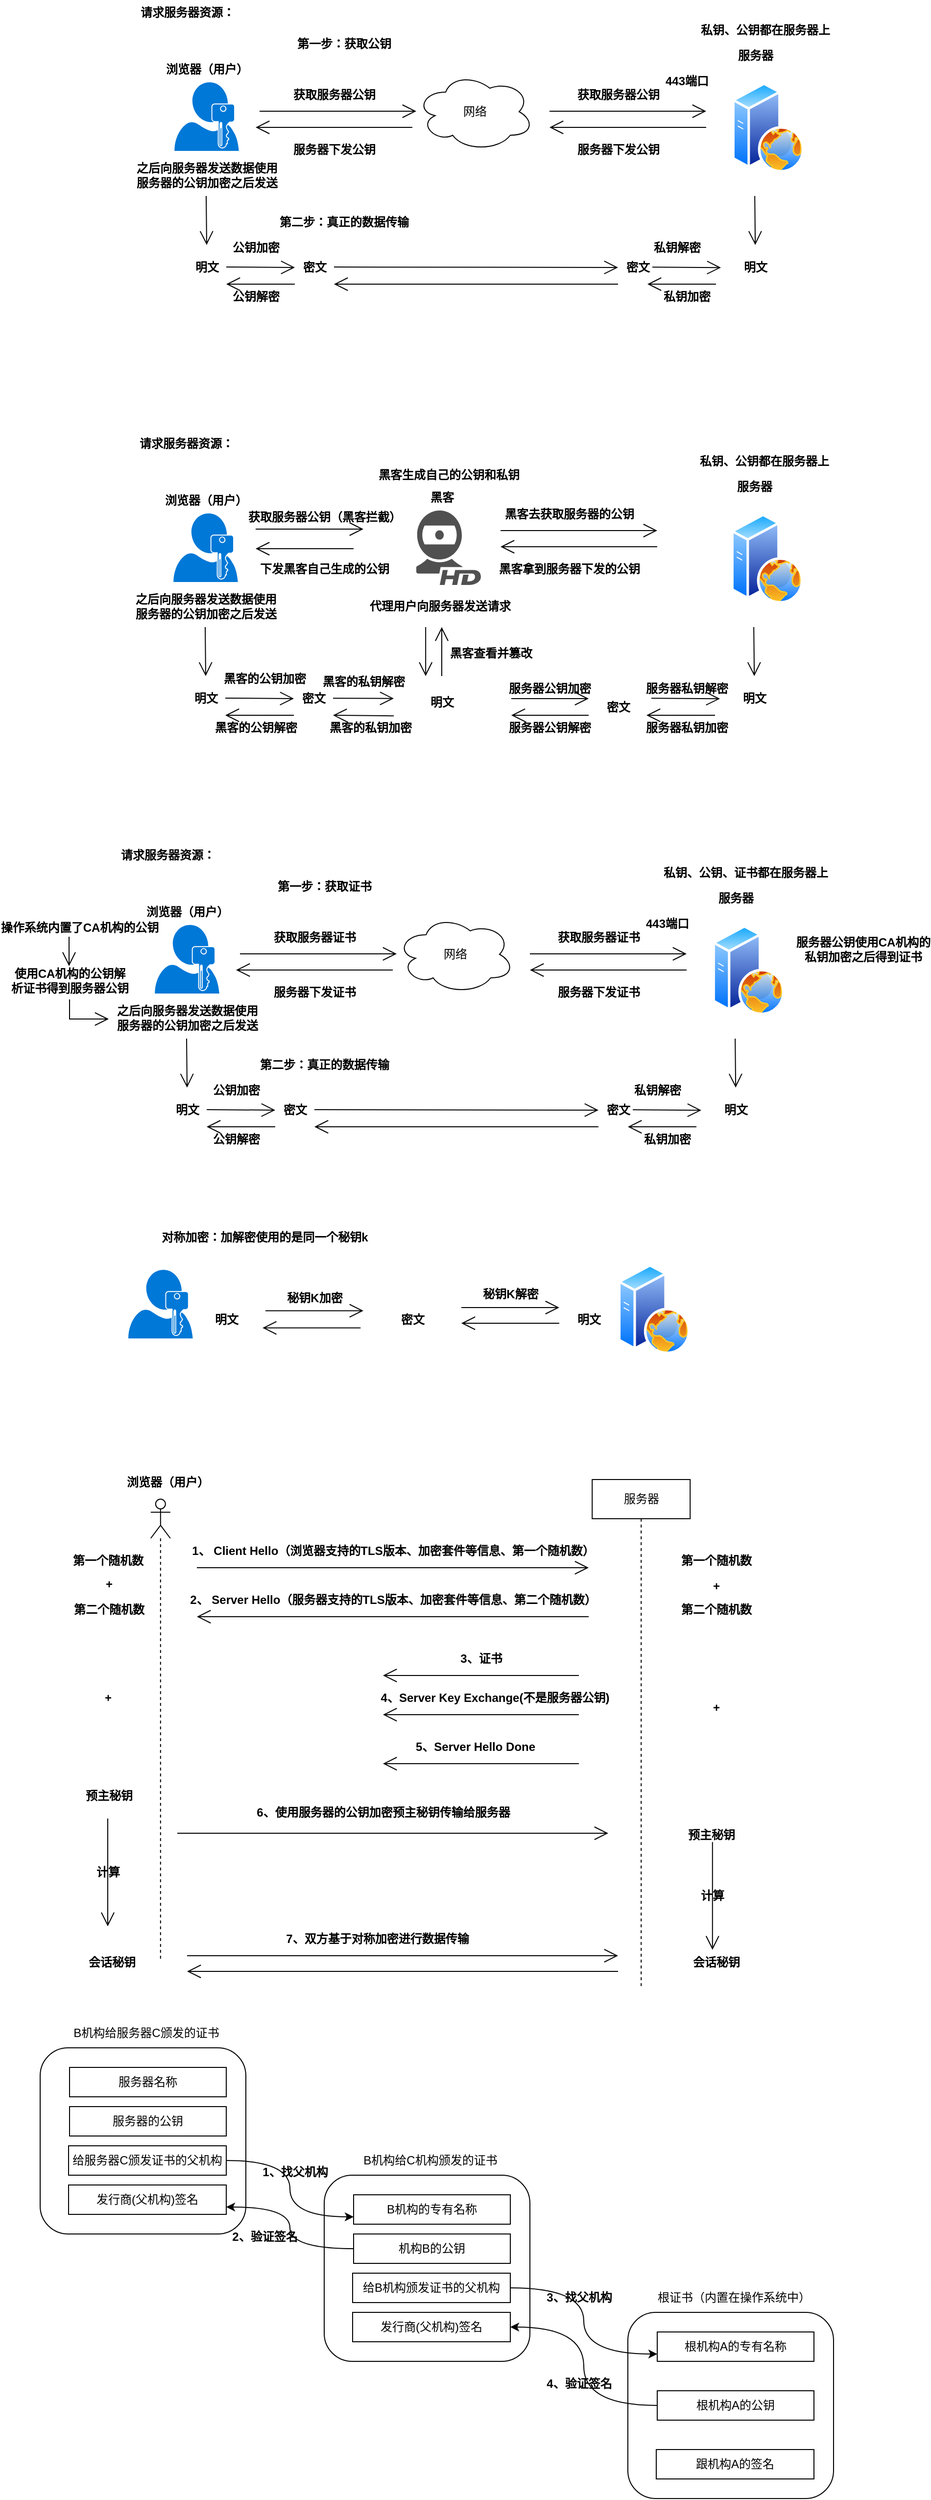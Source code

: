 <mxfile version="21.3.0" type="github">
  <diagram name="第 1 页" id="O23Y88hJr7wUiLWXJ_u-">
    <mxGraphModel dx="1953" dy="601" grid="1" gridSize="10" guides="1" tooltips="1" connect="1" arrows="1" fold="1" page="1" pageScale="1" pageWidth="827" pageHeight="1169" math="0" shadow="0">
      <root>
        <mxCell id="0" />
        <mxCell id="1" parent="0" />
        <mxCell id="Ln2cdZFhY50fQU2VHEEj-3" value="" style="sketch=0;aspect=fixed;pointerEvents=1;shadow=0;dashed=0;html=1;strokeColor=none;labelPosition=center;verticalLabelPosition=bottom;verticalAlign=top;align=center;shape=mxgraph.mscae.enterprise.user_permissions;fillColor=#0078D7;" vertex="1" parent="1">
          <mxGeometry x="167.1" y="154" width="65.8" height="70" as="geometry" />
        </mxCell>
        <mxCell id="Ln2cdZFhY50fQU2VHEEj-4" value="浏览器（用户）" style="text;align=center;fontStyle=1;verticalAlign=middle;spacingLeft=3;spacingRight=3;strokeColor=none;rotatable=0;points=[[0,0.5],[1,0.5]];portConstraint=eastwest;html=1;" vertex="1" parent="1">
          <mxGeometry x="160" y="128" width="80" height="26" as="geometry" />
        </mxCell>
        <mxCell id="Ln2cdZFhY50fQU2VHEEj-5" value="网络" style="ellipse;shape=cloud;whiteSpace=wrap;html=1;" vertex="1" parent="1">
          <mxGeometry x="414" y="144" width="120" height="80" as="geometry" />
        </mxCell>
        <mxCell id="Ln2cdZFhY50fQU2VHEEj-8" value="" style="image;aspect=fixed;perimeter=ellipsePerimeter;html=1;align=center;shadow=0;dashed=0;spacingTop=3;image=img/lib/active_directory/web_server.svg;" vertex="1" parent="1">
          <mxGeometry x="736.4" y="154" width="73.6" height="92" as="geometry" />
        </mxCell>
        <mxCell id="Ln2cdZFhY50fQU2VHEEj-9" value="服务器" style="text;align=center;fontStyle=1;verticalAlign=middle;spacingLeft=3;spacingRight=3;strokeColor=none;rotatable=0;points=[[0,0.5],[1,0.5]];portConstraint=eastwest;html=1;" vertex="1" parent="1">
          <mxGeometry x="720" y="114" width="80" height="26" as="geometry" />
        </mxCell>
        <mxCell id="Ln2cdZFhY50fQU2VHEEj-15" value="私钥、公钥都在服务器上" style="text;align=center;fontStyle=1;verticalAlign=middle;spacingLeft=3;spacingRight=3;strokeColor=none;rotatable=0;points=[[0,0.5],[1,0.5]];portConstraint=eastwest;html=1;" vertex="1" parent="1">
          <mxGeometry x="730" y="88" width="80" height="26" as="geometry" />
        </mxCell>
        <mxCell id="Ln2cdZFhY50fQU2VHEEj-17" value="" style="endArrow=open;endFill=1;endSize=12;html=1;rounded=0;curved=1;" edge="1" parent="1">
          <mxGeometry width="160" relative="1" as="geometry">
            <mxPoint x="254" y="183.5" as="sourcePoint" />
            <mxPoint x="414" y="183.5" as="targetPoint" />
          </mxGeometry>
        </mxCell>
        <mxCell id="Ln2cdZFhY50fQU2VHEEj-18" value="" style="endArrow=open;endFill=1;endSize=12;html=1;rounded=0;curved=1;" edge="1" parent="1">
          <mxGeometry width="160" relative="1" as="geometry">
            <mxPoint x="550" y="183.5" as="sourcePoint" />
            <mxPoint x="710" y="183.5" as="targetPoint" />
          </mxGeometry>
        </mxCell>
        <mxCell id="Ln2cdZFhY50fQU2VHEEj-19" value="" style="endArrow=open;endFill=1;endSize=12;html=1;rounded=0;curved=1;" edge="1" parent="1">
          <mxGeometry width="160" relative="1" as="geometry">
            <mxPoint x="410" y="200" as="sourcePoint" />
            <mxPoint x="250" y="200" as="targetPoint" />
          </mxGeometry>
        </mxCell>
        <mxCell id="Ln2cdZFhY50fQU2VHEEj-20" value="" style="endArrow=open;endFill=1;endSize=12;html=1;rounded=0;curved=1;" edge="1" parent="1">
          <mxGeometry width="160" relative="1" as="geometry">
            <mxPoint x="710" y="200" as="sourcePoint" />
            <mxPoint x="550" y="200" as="targetPoint" />
          </mxGeometry>
        </mxCell>
        <mxCell id="Ln2cdZFhY50fQU2VHEEj-22" value="服务器下发公钥" style="text;align=center;fontStyle=1;verticalAlign=middle;spacingLeft=3;spacingRight=3;strokeColor=none;rotatable=0;points=[[0,0.5],[1,0.5]];portConstraint=eastwest;html=1;" vertex="1" parent="1">
          <mxGeometry x="580" y="210" width="80" height="26" as="geometry" />
        </mxCell>
        <mxCell id="Ln2cdZFhY50fQU2VHEEj-23" value="服务器下发公钥" style="text;align=center;fontStyle=1;verticalAlign=middle;spacingLeft=3;spacingRight=3;strokeColor=none;rotatable=0;points=[[0,0.5],[1,0.5]];portConstraint=eastwest;html=1;" vertex="1" parent="1">
          <mxGeometry x="290" y="210" width="80" height="26" as="geometry" />
        </mxCell>
        <mxCell id="Ln2cdZFhY50fQU2VHEEj-26" value="之后向服务器发送数据使用&lt;br&gt;服务器的公钥加密之后发送" style="text;align=center;fontStyle=1;verticalAlign=middle;spacingLeft=3;spacingRight=3;strokeColor=none;rotatable=0;points=[[0,0.5],[1,0.5]];portConstraint=eastwest;html=1;" vertex="1" parent="1">
          <mxGeometry x="160" y="236" width="80" height="26" as="geometry" />
        </mxCell>
        <mxCell id="Ln2cdZFhY50fQU2VHEEj-27" value="获取服务器公钥" style="text;align=center;fontStyle=1;verticalAlign=middle;spacingLeft=3;spacingRight=3;strokeColor=none;rotatable=0;points=[[0,0.5],[1,0.5]];portConstraint=eastwest;html=1;" vertex="1" parent="1">
          <mxGeometry x="290" y="154" width="80" height="26" as="geometry" />
        </mxCell>
        <mxCell id="Ln2cdZFhY50fQU2VHEEj-28" value="获取服务器公钥" style="text;align=center;fontStyle=1;verticalAlign=middle;spacingLeft=3;spacingRight=3;strokeColor=none;rotatable=0;points=[[0,0.5],[1,0.5]];portConstraint=eastwest;html=1;" vertex="1" parent="1">
          <mxGeometry x="580" y="154" width="80" height="26" as="geometry" />
        </mxCell>
        <mxCell id="Ln2cdZFhY50fQU2VHEEj-31" value="请求服务器资源：" style="text;align=center;fontStyle=1;verticalAlign=middle;spacingLeft=3;spacingRight=3;strokeColor=none;rotatable=0;points=[[0,0.5],[1,0.5]];portConstraint=eastwest;html=1;" vertex="1" parent="1">
          <mxGeometry x="140" y="70" width="80" height="26" as="geometry" />
        </mxCell>
        <mxCell id="Ln2cdZFhY50fQU2VHEEj-32" value="443端口" style="text;align=center;fontStyle=1;verticalAlign=middle;spacingLeft=3;spacingRight=3;strokeColor=none;rotatable=0;points=[[0,0.5],[1,0.5]];portConstraint=eastwest;html=1;" vertex="1" parent="1">
          <mxGeometry x="650" y="140" width="80" height="26" as="geometry" />
        </mxCell>
        <mxCell id="Ln2cdZFhY50fQU2VHEEj-33" value="" style="endArrow=open;endFill=1;endSize=12;html=1;rounded=0;curved=1;" edge="1" parent="1">
          <mxGeometry width="160" relative="1" as="geometry">
            <mxPoint x="199.5" y="270" as="sourcePoint" />
            <mxPoint x="200" y="320" as="targetPoint" />
          </mxGeometry>
        </mxCell>
        <mxCell id="Ln2cdZFhY50fQU2VHEEj-34" value="明文" style="text;align=center;fontStyle=1;verticalAlign=middle;spacingLeft=3;spacingRight=3;strokeColor=none;rotatable=0;points=[[0,0.5],[1,0.5]];portConstraint=eastwest;html=1;" vertex="1" parent="1">
          <mxGeometry x="160" y="330" width="80" height="26" as="geometry" />
        </mxCell>
        <mxCell id="Ln2cdZFhY50fQU2VHEEj-36" value="" style="endArrow=open;endFill=1;endSize=12;html=1;rounded=0;curved=1;" edge="1" parent="1">
          <mxGeometry width="160" relative="1" as="geometry">
            <mxPoint x="220" y="342.5" as="sourcePoint" />
            <mxPoint x="290" y="343" as="targetPoint" />
          </mxGeometry>
        </mxCell>
        <mxCell id="Ln2cdZFhY50fQU2VHEEj-37" value="公钥加密" style="text;align=center;fontStyle=1;verticalAlign=middle;spacingLeft=3;spacingRight=3;strokeColor=none;rotatable=0;points=[[0,0.5],[1,0.5]];portConstraint=eastwest;html=1;" vertex="1" parent="1">
          <mxGeometry x="210" y="310" width="80" height="26" as="geometry" />
        </mxCell>
        <mxCell id="Ln2cdZFhY50fQU2VHEEj-38" value="密文" style="text;align=center;fontStyle=1;verticalAlign=middle;spacingLeft=3;spacingRight=3;strokeColor=none;rotatable=0;points=[[0,0.5],[1,0.5]];portConstraint=eastwest;html=1;" vertex="1" parent="1">
          <mxGeometry x="270" y="330" width="80" height="26" as="geometry" />
        </mxCell>
        <mxCell id="Ln2cdZFhY50fQU2VHEEj-39" value="" style="endArrow=open;endFill=1;endSize=12;html=1;rounded=0;curved=1;" edge="1" parent="1">
          <mxGeometry width="160" relative="1" as="geometry">
            <mxPoint x="330" y="342.5" as="sourcePoint" />
            <mxPoint x="620" y="343" as="targetPoint" />
          </mxGeometry>
        </mxCell>
        <mxCell id="Ln2cdZFhY50fQU2VHEEj-41" value="密文" style="text;align=center;fontStyle=1;verticalAlign=middle;spacingLeft=3;spacingRight=3;strokeColor=none;rotatable=0;points=[[0,0.5],[1,0.5]];portConstraint=eastwest;html=1;" vertex="1" parent="1">
          <mxGeometry x="600" y="330" width="80" height="26" as="geometry" />
        </mxCell>
        <mxCell id="Ln2cdZFhY50fQU2VHEEj-43" value="私钥解密" style="text;align=center;fontStyle=1;verticalAlign=middle;spacingLeft=3;spacingRight=3;strokeColor=none;rotatable=0;points=[[0,0.5],[1,0.5]];portConstraint=eastwest;html=1;" vertex="1" parent="1">
          <mxGeometry x="640" y="310" width="80" height="26" as="geometry" />
        </mxCell>
        <mxCell id="Ln2cdZFhY50fQU2VHEEj-44" value="" style="endArrow=open;endFill=1;endSize=12;html=1;rounded=0;curved=1;" edge="1" parent="1">
          <mxGeometry width="160" relative="1" as="geometry">
            <mxPoint x="655" y="342.66" as="sourcePoint" />
            <mxPoint x="725" y="343.16" as="targetPoint" />
          </mxGeometry>
        </mxCell>
        <mxCell id="Ln2cdZFhY50fQU2VHEEj-45" value="明文" style="text;align=center;fontStyle=1;verticalAlign=middle;spacingLeft=3;spacingRight=3;strokeColor=none;rotatable=0;points=[[0,0.5],[1,0.5]];portConstraint=eastwest;html=1;" vertex="1" parent="1">
          <mxGeometry x="720" y="330" width="80" height="26" as="geometry" />
        </mxCell>
        <mxCell id="Ln2cdZFhY50fQU2VHEEj-47" value="" style="endArrow=open;endFill=1;endSize=12;html=1;rounded=0;curved=1;" edge="1" parent="1">
          <mxGeometry width="160" relative="1" as="geometry">
            <mxPoint x="720" y="360" as="sourcePoint" />
            <mxPoint x="650" y="360" as="targetPoint" />
          </mxGeometry>
        </mxCell>
        <mxCell id="Ln2cdZFhY50fQU2VHEEj-48" value="私钥加密" style="text;align=center;fontStyle=1;verticalAlign=middle;spacingLeft=3;spacingRight=3;strokeColor=none;rotatable=0;points=[[0,0.5],[1,0.5]];portConstraint=eastwest;html=1;" vertex="1" parent="1">
          <mxGeometry x="650" y="360" width="80" height="26" as="geometry" />
        </mxCell>
        <mxCell id="Ln2cdZFhY50fQU2VHEEj-49" value="" style="endArrow=open;endFill=1;endSize=12;html=1;rounded=0;curved=1;" edge="1" parent="1">
          <mxGeometry width="160" relative="1" as="geometry">
            <mxPoint x="620" y="360" as="sourcePoint" />
            <mxPoint x="330" y="360" as="targetPoint" />
          </mxGeometry>
        </mxCell>
        <mxCell id="Ln2cdZFhY50fQU2VHEEj-50" value="" style="endArrow=open;endFill=1;endSize=12;html=1;rounded=0;curved=1;" edge="1" parent="1">
          <mxGeometry width="160" relative="1" as="geometry">
            <mxPoint x="290" y="360" as="sourcePoint" />
            <mxPoint x="220" y="360" as="targetPoint" />
          </mxGeometry>
        </mxCell>
        <mxCell id="Ln2cdZFhY50fQU2VHEEj-51" value="公钥解密" style="text;align=center;fontStyle=1;verticalAlign=middle;spacingLeft=3;spacingRight=3;strokeColor=none;rotatable=0;points=[[0,0.5],[1,0.5]];portConstraint=eastwest;html=1;" vertex="1" parent="1">
          <mxGeometry x="210" y="360" width="80" height="26" as="geometry" />
        </mxCell>
        <mxCell id="Ln2cdZFhY50fQU2VHEEj-53" value="" style="endArrow=open;endFill=1;endSize=12;html=1;rounded=0;curved=1;" edge="1" parent="1">
          <mxGeometry width="160" relative="1" as="geometry">
            <mxPoint x="759.58" y="270" as="sourcePoint" />
            <mxPoint x="760.08" y="320" as="targetPoint" />
          </mxGeometry>
        </mxCell>
        <mxCell id="Ln2cdZFhY50fQU2VHEEj-54" value="第一步：获取公钥" style="text;align=center;fontStyle=1;verticalAlign=middle;spacingLeft=3;spacingRight=3;strokeColor=none;rotatable=0;points=[[0,0.5],[1,0.5]];portConstraint=eastwest;html=1;" vertex="1" parent="1">
          <mxGeometry x="300" y="102" width="80" height="26" as="geometry" />
        </mxCell>
        <mxCell id="Ln2cdZFhY50fQU2VHEEj-55" value="第二步：真正的数据传输" style="text;align=center;fontStyle=1;verticalAlign=middle;spacingLeft=3;spacingRight=3;strokeColor=none;rotatable=0;points=[[0,0.5],[1,0.5]];portConstraint=eastwest;html=1;" vertex="1" parent="1">
          <mxGeometry x="300" y="284" width="80" height="26" as="geometry" />
        </mxCell>
        <mxCell id="Ln2cdZFhY50fQU2VHEEj-56" value="" style="sketch=0;aspect=fixed;pointerEvents=1;shadow=0;dashed=0;html=1;strokeColor=none;labelPosition=center;verticalLabelPosition=bottom;verticalAlign=top;align=center;shape=mxgraph.mscae.enterprise.user_permissions;fillColor=#0078D7;" vertex="1" parent="1">
          <mxGeometry x="166.1" y="594" width="65.8" height="70" as="geometry" />
        </mxCell>
        <mxCell id="Ln2cdZFhY50fQU2VHEEj-57" value="浏览器（用户）" style="text;align=center;fontStyle=1;verticalAlign=middle;spacingLeft=3;spacingRight=3;strokeColor=none;rotatable=0;points=[[0,0.5],[1,0.5]];portConstraint=eastwest;html=1;" vertex="1" parent="1">
          <mxGeometry x="159" y="568" width="80" height="26" as="geometry" />
        </mxCell>
        <mxCell id="Ln2cdZFhY50fQU2VHEEj-59" value="" style="image;aspect=fixed;perimeter=ellipsePerimeter;html=1;align=center;shadow=0;dashed=0;spacingTop=3;image=img/lib/active_directory/web_server.svg;" vertex="1" parent="1">
          <mxGeometry x="735.4" y="594" width="73.6" height="92" as="geometry" />
        </mxCell>
        <mxCell id="Ln2cdZFhY50fQU2VHEEj-60" value="服务器" style="text;align=center;fontStyle=1;verticalAlign=middle;spacingLeft=3;spacingRight=3;strokeColor=none;rotatable=0;points=[[0,0.5],[1,0.5]];portConstraint=eastwest;html=1;" vertex="1" parent="1">
          <mxGeometry x="719" y="554" width="80" height="26" as="geometry" />
        </mxCell>
        <mxCell id="Ln2cdZFhY50fQU2VHEEj-61" value="私钥、公钥都在服务器上" style="text;align=center;fontStyle=1;verticalAlign=middle;spacingLeft=3;spacingRight=3;strokeColor=none;rotatable=0;points=[[0,0.5],[1,0.5]];portConstraint=eastwest;html=1;" vertex="1" parent="1">
          <mxGeometry x="729" y="528" width="80" height="26" as="geometry" />
        </mxCell>
        <mxCell id="Ln2cdZFhY50fQU2VHEEj-68" value="之后向服务器发送数据使用&lt;br&gt;服务器的公钥加密之后发送" style="text;align=center;fontStyle=1;verticalAlign=middle;spacingLeft=3;spacingRight=3;strokeColor=none;rotatable=0;points=[[0,0.5],[1,0.5]];portConstraint=eastwest;html=1;" vertex="1" parent="1">
          <mxGeometry x="159" y="676" width="80" height="26" as="geometry" />
        </mxCell>
        <mxCell id="Ln2cdZFhY50fQU2VHEEj-69" value="获取服务器公钥（黑客拦截）" style="text;align=center;fontStyle=1;verticalAlign=middle;spacingLeft=3;spacingRight=3;strokeColor=none;rotatable=0;points=[[0,0.5],[1,0.5]];portConstraint=eastwest;html=1;" vertex="1" parent="1">
          <mxGeometry x="280" y="585" width="80" height="26" as="geometry" />
        </mxCell>
        <mxCell id="Ln2cdZFhY50fQU2VHEEj-71" value="请求服务器资源：" style="text;align=center;fontStyle=1;verticalAlign=middle;spacingLeft=3;spacingRight=3;strokeColor=none;rotatable=0;points=[[0,0.5],[1,0.5]];portConstraint=eastwest;html=1;" vertex="1" parent="1">
          <mxGeometry x="139" y="510" width="80" height="26" as="geometry" />
        </mxCell>
        <mxCell id="Ln2cdZFhY50fQU2VHEEj-73" value="" style="endArrow=open;endFill=1;endSize=12;html=1;rounded=0;curved=1;" edge="1" parent="1">
          <mxGeometry width="160" relative="1" as="geometry">
            <mxPoint x="198.5" y="710" as="sourcePoint" />
            <mxPoint x="199" y="760" as="targetPoint" />
          </mxGeometry>
        </mxCell>
        <mxCell id="Ln2cdZFhY50fQU2VHEEj-74" value="明文" style="text;align=center;fontStyle=1;verticalAlign=middle;spacingLeft=3;spacingRight=3;strokeColor=none;rotatable=0;points=[[0,0.5],[1,0.5]];portConstraint=eastwest;html=1;" vertex="1" parent="1">
          <mxGeometry x="159" y="770" width="80" height="26" as="geometry" />
        </mxCell>
        <mxCell id="Ln2cdZFhY50fQU2VHEEj-75" value="" style="endArrow=open;endFill=1;endSize=12;html=1;rounded=0;curved=1;" edge="1" parent="1">
          <mxGeometry width="160" relative="1" as="geometry">
            <mxPoint x="219" y="782.5" as="sourcePoint" />
            <mxPoint x="289" y="783" as="targetPoint" />
          </mxGeometry>
        </mxCell>
        <mxCell id="Ln2cdZFhY50fQU2VHEEj-76" value="黑客的公钥加密" style="text;align=center;fontStyle=1;verticalAlign=middle;spacingLeft=3;spacingRight=3;strokeColor=none;rotatable=0;points=[[0,0.5],[1,0.5]];portConstraint=eastwest;html=1;" vertex="1" parent="1">
          <mxGeometry x="219" y="750" width="80" height="26" as="geometry" />
        </mxCell>
        <mxCell id="Ln2cdZFhY50fQU2VHEEj-77" value="密文" style="text;align=center;fontStyle=1;verticalAlign=middle;spacingLeft=3;spacingRight=3;strokeColor=none;rotatable=0;points=[[0,0.5],[1,0.5]];portConstraint=eastwest;html=1;" vertex="1" parent="1">
          <mxGeometry x="269" y="770" width="80" height="26" as="geometry" />
        </mxCell>
        <mxCell id="Ln2cdZFhY50fQU2VHEEj-78" value="" style="endArrow=open;endFill=1;endSize=12;html=1;rounded=0;curved=1;" edge="1" parent="1">
          <mxGeometry width="160" relative="1" as="geometry">
            <mxPoint x="511" y="783" as="sourcePoint" />
            <mxPoint x="590" y="783" as="targetPoint" />
          </mxGeometry>
        </mxCell>
        <mxCell id="Ln2cdZFhY50fQU2VHEEj-79" value="密文" style="text;align=center;fontStyle=1;verticalAlign=middle;spacingLeft=3;spacingRight=3;strokeColor=none;rotatable=0;points=[[0,0.5],[1,0.5]];portConstraint=eastwest;html=1;" vertex="1" parent="1">
          <mxGeometry x="580" y="779" width="80" height="26" as="geometry" />
        </mxCell>
        <mxCell id="Ln2cdZFhY50fQU2VHEEj-80" value="服务器私钥解密" style="text;align=center;fontStyle=1;verticalAlign=middle;spacingLeft=3;spacingRight=3;strokeColor=none;rotatable=0;points=[[0,0.5],[1,0.5]];portConstraint=eastwest;html=1;" vertex="1" parent="1">
          <mxGeometry x="650" y="760" width="80" height="26" as="geometry" />
        </mxCell>
        <mxCell id="Ln2cdZFhY50fQU2VHEEj-81" value="" style="endArrow=open;endFill=1;endSize=12;html=1;rounded=0;curved=1;" edge="1" parent="1">
          <mxGeometry width="160" relative="1" as="geometry">
            <mxPoint x="654" y="782.66" as="sourcePoint" />
            <mxPoint x="724" y="783.16" as="targetPoint" />
          </mxGeometry>
        </mxCell>
        <mxCell id="Ln2cdZFhY50fQU2VHEEj-82" value="明文" style="text;align=center;fontStyle=1;verticalAlign=middle;spacingLeft=3;spacingRight=3;strokeColor=none;rotatable=0;points=[[0,0.5],[1,0.5]];portConstraint=eastwest;html=1;" vertex="1" parent="1">
          <mxGeometry x="719" y="770" width="80" height="26" as="geometry" />
        </mxCell>
        <mxCell id="Ln2cdZFhY50fQU2VHEEj-83" value="" style="endArrow=open;endFill=1;endSize=12;html=1;rounded=0;curved=1;" edge="1" parent="1">
          <mxGeometry width="160" relative="1" as="geometry">
            <mxPoint x="719" y="800" as="sourcePoint" />
            <mxPoint x="649" y="800" as="targetPoint" />
          </mxGeometry>
        </mxCell>
        <mxCell id="Ln2cdZFhY50fQU2VHEEj-84" value="服务器私钥加密" style="text;align=center;fontStyle=1;verticalAlign=middle;spacingLeft=3;spacingRight=3;strokeColor=none;rotatable=0;points=[[0,0.5],[1,0.5]];portConstraint=eastwest;html=1;" vertex="1" parent="1">
          <mxGeometry x="650" y="800" width="80" height="26" as="geometry" />
        </mxCell>
        <mxCell id="Ln2cdZFhY50fQU2VHEEj-85" value="" style="endArrow=open;endFill=1;endSize=12;html=1;rounded=0;curved=1;" edge="1" parent="1">
          <mxGeometry width="160" relative="1" as="geometry">
            <mxPoint x="590" y="800" as="sourcePoint" />
            <mxPoint x="511" y="800" as="targetPoint" />
          </mxGeometry>
        </mxCell>
        <mxCell id="Ln2cdZFhY50fQU2VHEEj-86" value="" style="endArrow=open;endFill=1;endSize=12;html=1;rounded=0;curved=1;" edge="1" parent="1">
          <mxGeometry width="160" relative="1" as="geometry">
            <mxPoint x="289" y="800" as="sourcePoint" />
            <mxPoint x="219" y="800" as="targetPoint" />
          </mxGeometry>
        </mxCell>
        <mxCell id="Ln2cdZFhY50fQU2VHEEj-87" value="黑客的公钥解密" style="text;align=center;fontStyle=1;verticalAlign=middle;spacingLeft=3;spacingRight=3;strokeColor=none;rotatable=0;points=[[0,0.5],[1,0.5]];portConstraint=eastwest;html=1;" vertex="1" parent="1">
          <mxGeometry x="210" y="800" width="80" height="26" as="geometry" />
        </mxCell>
        <mxCell id="Ln2cdZFhY50fQU2VHEEj-88" value="" style="endArrow=open;endFill=1;endSize=12;html=1;rounded=0;curved=1;" edge="1" parent="1">
          <mxGeometry width="160" relative="1" as="geometry">
            <mxPoint x="758.58" y="710" as="sourcePoint" />
            <mxPoint x="759.08" y="760" as="targetPoint" />
          </mxGeometry>
        </mxCell>
        <mxCell id="Ln2cdZFhY50fQU2VHEEj-91" value="" style="sketch=0;pointerEvents=1;shadow=0;dashed=0;html=1;strokeColor=none;fillColor=#505050;labelPosition=center;verticalLabelPosition=bottom;verticalAlign=top;outlineConnect=0;align=center;shape=mxgraph.office.devices.webcam_hd;" vertex="1" parent="1">
          <mxGeometry x="414" y="591" width="66" height="76" as="geometry" />
        </mxCell>
        <mxCell id="Ln2cdZFhY50fQU2VHEEj-92" value="黑客" style="text;align=center;fontStyle=1;verticalAlign=middle;spacingLeft=3;spacingRight=3;strokeColor=none;rotatable=0;points=[[0,0.5],[1,0.5]];portConstraint=eastwest;html=1;" vertex="1" parent="1">
          <mxGeometry x="400" y="565" width="80" height="26" as="geometry" />
        </mxCell>
        <mxCell id="Ln2cdZFhY50fQU2VHEEj-95" value="" style="endArrow=open;endFill=1;endSize=12;html=1;rounded=0;curved=1;" edge="1" parent="1">
          <mxGeometry width="160" relative="1" as="geometry">
            <mxPoint x="250" y="610" as="sourcePoint" />
            <mxPoint x="360" y="610" as="targetPoint" />
          </mxGeometry>
        </mxCell>
        <mxCell id="Ln2cdZFhY50fQU2VHEEj-96" value="" style="endArrow=open;endFill=1;endSize=12;html=1;rounded=0;curved=1;" edge="1" parent="1">
          <mxGeometry width="160" relative="1" as="geometry">
            <mxPoint x="350" y="630" as="sourcePoint" />
            <mxPoint x="250" y="630" as="targetPoint" />
          </mxGeometry>
        </mxCell>
        <mxCell id="Ln2cdZFhY50fQU2VHEEj-97" value="黑客生成自己的公钥和私钥" style="text;align=center;fontStyle=1;verticalAlign=middle;spacingLeft=3;spacingRight=3;strokeColor=none;rotatable=0;points=[[0,0.5],[1,0.5]];portConstraint=eastwest;html=1;" vertex="1" parent="1">
          <mxGeometry x="407" y="542" width="80" height="26" as="geometry" />
        </mxCell>
        <mxCell id="Ln2cdZFhY50fQU2VHEEj-98" value="下发黑客自己生成的公钥" style="text;align=center;fontStyle=1;verticalAlign=middle;spacingLeft=3;spacingRight=3;strokeColor=none;rotatable=0;points=[[0,0.5],[1,0.5]];portConstraint=eastwest;html=1;" vertex="1" parent="1">
          <mxGeometry x="280" y="638" width="80" height="26" as="geometry" />
        </mxCell>
        <mxCell id="Ln2cdZFhY50fQU2VHEEj-99" value="" style="endArrow=open;endFill=1;endSize=12;html=1;rounded=0;curved=1;" edge="1" parent="1">
          <mxGeometry width="160" relative="1" as="geometry">
            <mxPoint x="500" y="611.5" as="sourcePoint" />
            <mxPoint x="660" y="611.5" as="targetPoint" />
          </mxGeometry>
        </mxCell>
        <mxCell id="Ln2cdZFhY50fQU2VHEEj-100" value="" style="endArrow=open;endFill=1;endSize=12;html=1;rounded=0;curved=1;" edge="1" parent="1">
          <mxGeometry width="160" relative="1" as="geometry">
            <mxPoint x="660" y="628" as="sourcePoint" />
            <mxPoint x="500" y="628" as="targetPoint" />
          </mxGeometry>
        </mxCell>
        <mxCell id="Ln2cdZFhY50fQU2VHEEj-101" value="黑客拿到服务器下发的公钥" style="text;align=center;fontStyle=1;verticalAlign=middle;spacingLeft=3;spacingRight=3;strokeColor=none;rotatable=0;points=[[0,0.5],[1,0.5]];portConstraint=eastwest;html=1;" vertex="1" parent="1">
          <mxGeometry x="530" y="638" width="80" height="26" as="geometry" />
        </mxCell>
        <mxCell id="Ln2cdZFhY50fQU2VHEEj-102" value="黑客去获取服务器的公钥" style="text;align=center;fontStyle=1;verticalAlign=middle;spacingLeft=3;spacingRight=3;strokeColor=none;rotatable=0;points=[[0,0.5],[1,0.5]];portConstraint=eastwest;html=1;" vertex="1" parent="1">
          <mxGeometry x="530" y="582" width="80" height="26" as="geometry" />
        </mxCell>
        <mxCell id="Ln2cdZFhY50fQU2VHEEj-103" value="代理用户向服务器发送请求" style="text;align=center;fontStyle=1;verticalAlign=middle;spacingLeft=3;spacingRight=3;strokeColor=none;rotatable=0;points=[[0,0.5],[1,0.5]];portConstraint=eastwest;html=1;" vertex="1" parent="1">
          <mxGeometry x="398" y="676" width="80" height="26" as="geometry" />
        </mxCell>
        <mxCell id="Ln2cdZFhY50fQU2VHEEj-107" value="黑客的私钥解密" style="text;align=center;fontStyle=1;verticalAlign=middle;spacingLeft=3;spacingRight=3;strokeColor=none;rotatable=0;points=[[0,0.5],[1,0.5]];portConstraint=eastwest;html=1;" vertex="1" parent="1">
          <mxGeometry x="320" y="753" width="80" height="26" as="geometry" />
        </mxCell>
        <mxCell id="Ln2cdZFhY50fQU2VHEEj-110" value="" style="endArrow=open;endFill=1;endSize=12;html=1;rounded=0;curved=1;" edge="1" parent="1">
          <mxGeometry width="160" relative="1" as="geometry">
            <mxPoint x="391" y="800.57" as="sourcePoint" />
            <mxPoint x="329" y="800" as="targetPoint" />
          </mxGeometry>
        </mxCell>
        <mxCell id="Ln2cdZFhY50fQU2VHEEj-112" value="" style="endArrow=open;endFill=1;endSize=12;html=1;rounded=0;curved=1;" edge="1" parent="1">
          <mxGeometry width="160" relative="1" as="geometry">
            <mxPoint x="329" y="782.58" as="sourcePoint" />
            <mxPoint x="391" y="782.87" as="targetPoint" />
          </mxGeometry>
        </mxCell>
        <mxCell id="Ln2cdZFhY50fQU2VHEEj-113" value="黑客的私钥加密" style="text;align=center;fontStyle=1;verticalAlign=middle;spacingLeft=3;spacingRight=3;strokeColor=none;rotatable=0;points=[[0,0.5],[1,0.5]];portConstraint=eastwest;html=1;" vertex="1" parent="1">
          <mxGeometry x="327" y="800" width="80" height="26" as="geometry" />
        </mxCell>
        <mxCell id="Ln2cdZFhY50fQU2VHEEj-115" value="明文" style="text;align=center;fontStyle=1;verticalAlign=middle;spacingLeft=3;spacingRight=3;strokeColor=none;rotatable=0;points=[[0,0.5],[1,0.5]];portConstraint=eastwest;html=1;" vertex="1" parent="1">
          <mxGeometry x="400" y="774" width="80" height="26" as="geometry" />
        </mxCell>
        <mxCell id="Ln2cdZFhY50fQU2VHEEj-119" value="" style="endArrow=open;endFill=1;endSize=12;html=1;rounded=0;curved=1;" edge="1" parent="1">
          <mxGeometry width="160" relative="1" as="geometry">
            <mxPoint x="423.58" y="710" as="sourcePoint" />
            <mxPoint x="423.58" y="760" as="targetPoint" />
          </mxGeometry>
        </mxCell>
        <mxCell id="Ln2cdZFhY50fQU2VHEEj-120" value="" style="endArrow=open;endFill=1;endSize=12;html=1;rounded=0;curved=1;" edge="1" parent="1">
          <mxGeometry width="160" relative="1" as="geometry">
            <mxPoint x="440" y="760" as="sourcePoint" />
            <mxPoint x="440" y="710" as="targetPoint" />
          </mxGeometry>
        </mxCell>
        <mxCell id="Ln2cdZFhY50fQU2VHEEj-123" value="黑客查看并篡改" style="text;align=center;fontStyle=1;verticalAlign=middle;spacingLeft=3;spacingRight=3;strokeColor=none;rotatable=0;points=[[0,0.5],[1,0.5]];portConstraint=eastwest;html=1;" vertex="1" parent="1">
          <mxGeometry x="450" y="724" width="80" height="26" as="geometry" />
        </mxCell>
        <mxCell id="Ln2cdZFhY50fQU2VHEEj-125" value="服务器公钥加密" style="text;align=center;fontStyle=1;verticalAlign=middle;spacingLeft=3;spacingRight=3;strokeColor=none;rotatable=0;points=[[0,0.5],[1,0.5]];portConstraint=eastwest;html=1;" vertex="1" parent="1">
          <mxGeometry x="510" y="760" width="80" height="26" as="geometry" />
        </mxCell>
        <mxCell id="Ln2cdZFhY50fQU2VHEEj-126" value="服务器公钥解密" style="text;align=center;fontStyle=1;verticalAlign=middle;spacingLeft=3;spacingRight=3;strokeColor=none;rotatable=0;points=[[0,0.5],[1,0.5]];portConstraint=eastwest;html=1;" vertex="1" parent="1">
          <mxGeometry x="510" y="800" width="80" height="26" as="geometry" />
        </mxCell>
        <mxCell id="Ln2cdZFhY50fQU2VHEEj-128" value="" style="sketch=0;aspect=fixed;pointerEvents=1;shadow=0;dashed=0;html=1;strokeColor=none;labelPosition=center;verticalLabelPosition=bottom;verticalAlign=top;align=center;shape=mxgraph.mscae.enterprise.user_permissions;fillColor=#0078D7;" vertex="1" parent="1">
          <mxGeometry x="147.1" y="1014" width="65.8" height="70" as="geometry" />
        </mxCell>
        <mxCell id="Ln2cdZFhY50fQU2VHEEj-129" value="浏览器（用户）" style="text;align=center;fontStyle=1;verticalAlign=middle;spacingLeft=3;spacingRight=3;strokeColor=none;rotatable=0;points=[[0,0.5],[1,0.5]];portConstraint=eastwest;html=1;" vertex="1" parent="1">
          <mxGeometry x="140" y="988" width="80" height="26" as="geometry" />
        </mxCell>
        <mxCell id="Ln2cdZFhY50fQU2VHEEj-130" value="网络" style="ellipse;shape=cloud;whiteSpace=wrap;html=1;" vertex="1" parent="1">
          <mxGeometry x="394" y="1004" width="120" height="80" as="geometry" />
        </mxCell>
        <mxCell id="Ln2cdZFhY50fQU2VHEEj-131" value="" style="image;aspect=fixed;perimeter=ellipsePerimeter;html=1;align=center;shadow=0;dashed=0;spacingTop=3;image=img/lib/active_directory/web_server.svg;" vertex="1" parent="1">
          <mxGeometry x="716.4" y="1014" width="73.6" height="92" as="geometry" />
        </mxCell>
        <mxCell id="Ln2cdZFhY50fQU2VHEEj-132" value="服务器" style="text;align=center;fontStyle=1;verticalAlign=middle;spacingLeft=3;spacingRight=3;strokeColor=none;rotatable=0;points=[[0,0.5],[1,0.5]];portConstraint=eastwest;html=1;" vertex="1" parent="1">
          <mxGeometry x="700" y="974" width="80" height="26" as="geometry" />
        </mxCell>
        <mxCell id="Ln2cdZFhY50fQU2VHEEj-133" value="私钥、公钥、证书都在服务器上" style="text;align=center;fontStyle=1;verticalAlign=middle;spacingLeft=3;spacingRight=3;strokeColor=none;rotatable=0;points=[[0,0.5],[1,0.5]];portConstraint=eastwest;html=1;" vertex="1" parent="1">
          <mxGeometry x="710" y="948" width="80" height="26" as="geometry" />
        </mxCell>
        <mxCell id="Ln2cdZFhY50fQU2VHEEj-134" value="" style="endArrow=open;endFill=1;endSize=12;html=1;rounded=0;curved=1;" edge="1" parent="1">
          <mxGeometry width="160" relative="1" as="geometry">
            <mxPoint x="234" y="1043.5" as="sourcePoint" />
            <mxPoint x="394" y="1043.5" as="targetPoint" />
          </mxGeometry>
        </mxCell>
        <mxCell id="Ln2cdZFhY50fQU2VHEEj-135" value="" style="endArrow=open;endFill=1;endSize=12;html=1;rounded=0;curved=1;" edge="1" parent="1">
          <mxGeometry width="160" relative="1" as="geometry">
            <mxPoint x="530" y="1043.5" as="sourcePoint" />
            <mxPoint x="690" y="1043.5" as="targetPoint" />
          </mxGeometry>
        </mxCell>
        <mxCell id="Ln2cdZFhY50fQU2VHEEj-136" value="" style="endArrow=open;endFill=1;endSize=12;html=1;rounded=0;curved=1;" edge="1" parent="1">
          <mxGeometry width="160" relative="1" as="geometry">
            <mxPoint x="390" y="1060" as="sourcePoint" />
            <mxPoint x="230" y="1060" as="targetPoint" />
          </mxGeometry>
        </mxCell>
        <mxCell id="Ln2cdZFhY50fQU2VHEEj-137" value="" style="endArrow=open;endFill=1;endSize=12;html=1;rounded=0;curved=1;" edge="1" parent="1">
          <mxGeometry width="160" relative="1" as="geometry">
            <mxPoint x="690" y="1060" as="sourcePoint" />
            <mxPoint x="530" y="1060" as="targetPoint" />
          </mxGeometry>
        </mxCell>
        <mxCell id="Ln2cdZFhY50fQU2VHEEj-138" value="服务器下发证书" style="text;align=center;fontStyle=1;verticalAlign=middle;spacingLeft=3;spacingRight=3;strokeColor=none;rotatable=0;points=[[0,0.5],[1,0.5]];portConstraint=eastwest;html=1;" vertex="1" parent="1">
          <mxGeometry x="560" y="1070" width="80" height="26" as="geometry" />
        </mxCell>
        <mxCell id="Ln2cdZFhY50fQU2VHEEj-139" value="服务器下发证书" style="text;align=center;fontStyle=1;verticalAlign=middle;spacingLeft=3;spacingRight=3;strokeColor=none;rotatable=0;points=[[0,0.5],[1,0.5]];portConstraint=eastwest;html=1;" vertex="1" parent="1">
          <mxGeometry x="270" y="1070" width="80" height="26" as="geometry" />
        </mxCell>
        <mxCell id="Ln2cdZFhY50fQU2VHEEj-140" value="之后向服务器发送数据使用&lt;br&gt;服务器的公钥加密之后发送" style="text;align=center;fontStyle=1;verticalAlign=middle;spacingLeft=3;spacingRight=3;strokeColor=none;rotatable=0;points=[[0,0.5],[1,0.5]];portConstraint=eastwest;html=1;" vertex="1" parent="1">
          <mxGeometry x="140" y="1096" width="80" height="26" as="geometry" />
        </mxCell>
        <mxCell id="Ln2cdZFhY50fQU2VHEEj-141" value="获取服务器证书" style="text;align=center;fontStyle=1;verticalAlign=middle;spacingLeft=3;spacingRight=3;strokeColor=none;rotatable=0;points=[[0,0.5],[1,0.5]];portConstraint=eastwest;html=1;" vertex="1" parent="1">
          <mxGeometry x="270" y="1014" width="80" height="26" as="geometry" />
        </mxCell>
        <mxCell id="Ln2cdZFhY50fQU2VHEEj-142" value="获取服务器证书" style="text;align=center;fontStyle=1;verticalAlign=middle;spacingLeft=3;spacingRight=3;strokeColor=none;rotatable=0;points=[[0,0.5],[1,0.5]];portConstraint=eastwest;html=1;" vertex="1" parent="1">
          <mxGeometry x="560" y="1014" width="80" height="26" as="geometry" />
        </mxCell>
        <mxCell id="Ln2cdZFhY50fQU2VHEEj-143" value="请求服务器资源：" style="text;align=center;fontStyle=1;verticalAlign=middle;spacingLeft=3;spacingRight=3;strokeColor=none;rotatable=0;points=[[0,0.5],[1,0.5]];portConstraint=eastwest;html=1;" vertex="1" parent="1">
          <mxGeometry x="120" y="930" width="80" height="26" as="geometry" />
        </mxCell>
        <mxCell id="Ln2cdZFhY50fQU2VHEEj-144" value="443端口" style="text;align=center;fontStyle=1;verticalAlign=middle;spacingLeft=3;spacingRight=3;strokeColor=none;rotatable=0;points=[[0,0.5],[1,0.5]];portConstraint=eastwest;html=1;" vertex="1" parent="1">
          <mxGeometry x="630" y="1000" width="80" height="26" as="geometry" />
        </mxCell>
        <mxCell id="Ln2cdZFhY50fQU2VHEEj-145" value="" style="endArrow=open;endFill=1;endSize=12;html=1;rounded=0;curved=1;" edge="1" parent="1">
          <mxGeometry width="160" relative="1" as="geometry">
            <mxPoint x="179.5" y="1130" as="sourcePoint" />
            <mxPoint x="180" y="1180" as="targetPoint" />
          </mxGeometry>
        </mxCell>
        <mxCell id="Ln2cdZFhY50fQU2VHEEj-146" value="明文" style="text;align=center;fontStyle=1;verticalAlign=middle;spacingLeft=3;spacingRight=3;strokeColor=none;rotatable=0;points=[[0,0.5],[1,0.5]];portConstraint=eastwest;html=1;" vertex="1" parent="1">
          <mxGeometry x="140" y="1190" width="80" height="26" as="geometry" />
        </mxCell>
        <mxCell id="Ln2cdZFhY50fQU2VHEEj-147" value="" style="endArrow=open;endFill=1;endSize=12;html=1;rounded=0;curved=1;" edge="1" parent="1">
          <mxGeometry width="160" relative="1" as="geometry">
            <mxPoint x="200" y="1202.5" as="sourcePoint" />
            <mxPoint x="270" y="1203" as="targetPoint" />
          </mxGeometry>
        </mxCell>
        <mxCell id="Ln2cdZFhY50fQU2VHEEj-148" value="公钥加密" style="text;align=center;fontStyle=1;verticalAlign=middle;spacingLeft=3;spacingRight=3;strokeColor=none;rotatable=0;points=[[0,0.5],[1,0.5]];portConstraint=eastwest;html=1;" vertex="1" parent="1">
          <mxGeometry x="190" y="1170" width="80" height="26" as="geometry" />
        </mxCell>
        <mxCell id="Ln2cdZFhY50fQU2VHEEj-149" value="密文" style="text;align=center;fontStyle=1;verticalAlign=middle;spacingLeft=3;spacingRight=3;strokeColor=none;rotatable=0;points=[[0,0.5],[1,0.5]];portConstraint=eastwest;html=1;" vertex="1" parent="1">
          <mxGeometry x="250" y="1190" width="80" height="26" as="geometry" />
        </mxCell>
        <mxCell id="Ln2cdZFhY50fQU2VHEEj-150" value="" style="endArrow=open;endFill=1;endSize=12;html=1;rounded=0;curved=1;" edge="1" parent="1">
          <mxGeometry width="160" relative="1" as="geometry">
            <mxPoint x="310" y="1202.5" as="sourcePoint" />
            <mxPoint x="600" y="1203" as="targetPoint" />
          </mxGeometry>
        </mxCell>
        <mxCell id="Ln2cdZFhY50fQU2VHEEj-151" value="密文" style="text;align=center;fontStyle=1;verticalAlign=middle;spacingLeft=3;spacingRight=3;strokeColor=none;rotatable=0;points=[[0,0.5],[1,0.5]];portConstraint=eastwest;html=1;" vertex="1" parent="1">
          <mxGeometry x="580" y="1190" width="80" height="26" as="geometry" />
        </mxCell>
        <mxCell id="Ln2cdZFhY50fQU2VHEEj-152" value="私钥解密" style="text;align=center;fontStyle=1;verticalAlign=middle;spacingLeft=3;spacingRight=3;strokeColor=none;rotatable=0;points=[[0,0.5],[1,0.5]];portConstraint=eastwest;html=1;" vertex="1" parent="1">
          <mxGeometry x="620" y="1170" width="80" height="26" as="geometry" />
        </mxCell>
        <mxCell id="Ln2cdZFhY50fQU2VHEEj-153" value="" style="endArrow=open;endFill=1;endSize=12;html=1;rounded=0;curved=1;" edge="1" parent="1">
          <mxGeometry width="160" relative="1" as="geometry">
            <mxPoint x="635" y="1202.66" as="sourcePoint" />
            <mxPoint x="705" y="1203.16" as="targetPoint" />
          </mxGeometry>
        </mxCell>
        <mxCell id="Ln2cdZFhY50fQU2VHEEj-154" value="明文" style="text;align=center;fontStyle=1;verticalAlign=middle;spacingLeft=3;spacingRight=3;strokeColor=none;rotatable=0;points=[[0,0.5],[1,0.5]];portConstraint=eastwest;html=1;" vertex="1" parent="1">
          <mxGeometry x="700" y="1190" width="80" height="26" as="geometry" />
        </mxCell>
        <mxCell id="Ln2cdZFhY50fQU2VHEEj-155" value="" style="endArrow=open;endFill=1;endSize=12;html=1;rounded=0;curved=1;" edge="1" parent="1">
          <mxGeometry width="160" relative="1" as="geometry">
            <mxPoint x="700" y="1220" as="sourcePoint" />
            <mxPoint x="630" y="1220" as="targetPoint" />
          </mxGeometry>
        </mxCell>
        <mxCell id="Ln2cdZFhY50fQU2VHEEj-156" value="私钥加密" style="text;align=center;fontStyle=1;verticalAlign=middle;spacingLeft=3;spacingRight=3;strokeColor=none;rotatable=0;points=[[0,0.5],[1,0.5]];portConstraint=eastwest;html=1;" vertex="1" parent="1">
          <mxGeometry x="630" y="1220" width="80" height="26" as="geometry" />
        </mxCell>
        <mxCell id="Ln2cdZFhY50fQU2VHEEj-157" value="" style="endArrow=open;endFill=1;endSize=12;html=1;rounded=0;curved=1;" edge="1" parent="1">
          <mxGeometry width="160" relative="1" as="geometry">
            <mxPoint x="600" y="1220" as="sourcePoint" />
            <mxPoint x="310" y="1220" as="targetPoint" />
          </mxGeometry>
        </mxCell>
        <mxCell id="Ln2cdZFhY50fQU2VHEEj-158" value="" style="endArrow=open;endFill=1;endSize=12;html=1;rounded=0;curved=1;" edge="1" parent="1">
          <mxGeometry width="160" relative="1" as="geometry">
            <mxPoint x="270" y="1220" as="sourcePoint" />
            <mxPoint x="200" y="1220" as="targetPoint" />
          </mxGeometry>
        </mxCell>
        <mxCell id="Ln2cdZFhY50fQU2VHEEj-159" value="公钥解密" style="text;align=center;fontStyle=1;verticalAlign=middle;spacingLeft=3;spacingRight=3;strokeColor=none;rotatable=0;points=[[0,0.5],[1,0.5]];portConstraint=eastwest;html=1;" vertex="1" parent="1">
          <mxGeometry x="190" y="1220" width="80" height="26" as="geometry" />
        </mxCell>
        <mxCell id="Ln2cdZFhY50fQU2VHEEj-160" value="" style="endArrow=open;endFill=1;endSize=12;html=1;rounded=0;curved=1;" edge="1" parent="1">
          <mxGeometry width="160" relative="1" as="geometry">
            <mxPoint x="739.58" y="1130" as="sourcePoint" />
            <mxPoint x="740.08" y="1180" as="targetPoint" />
          </mxGeometry>
        </mxCell>
        <mxCell id="Ln2cdZFhY50fQU2VHEEj-161" value="第一步：获取证书" style="text;align=center;fontStyle=1;verticalAlign=middle;spacingLeft=3;spacingRight=3;strokeColor=none;rotatable=0;points=[[0,0.5],[1,0.5]];portConstraint=eastwest;html=1;" vertex="1" parent="1">
          <mxGeometry x="280" y="962" width="80" height="26" as="geometry" />
        </mxCell>
        <mxCell id="Ln2cdZFhY50fQU2VHEEj-162" value="第二步：真正的数据传输" style="text;align=center;fontStyle=1;verticalAlign=middle;spacingLeft=3;spacingRight=3;strokeColor=none;rotatable=0;points=[[0,0.5],[1,0.5]];portConstraint=eastwest;html=1;" vertex="1" parent="1">
          <mxGeometry x="280" y="1144" width="80" height="26" as="geometry" />
        </mxCell>
        <mxCell id="Ln2cdZFhY50fQU2VHEEj-163" value="服务器公钥使用CA机构的&lt;br&gt;私钥加密之后得到证书" style="text;align=center;fontStyle=1;verticalAlign=middle;spacingLeft=3;spacingRight=3;strokeColor=none;rotatable=0;points=[[0,0.5],[1,0.5]];portConstraint=eastwest;html=1;" vertex="1" parent="1">
          <mxGeometry x="830" y="1026" width="80" height="26" as="geometry" />
        </mxCell>
        <mxCell id="Ln2cdZFhY50fQU2VHEEj-164" value="操作系统内置了CA机构的公钥" style="text;align=center;fontStyle=1;verticalAlign=middle;spacingLeft=3;spacingRight=3;strokeColor=none;rotatable=0;points=[[0,0.5],[1,0.5]];portConstraint=eastwest;html=1;" vertex="1" parent="1">
          <mxGeometry x="30" y="1004" width="80" height="26" as="geometry" />
        </mxCell>
        <mxCell id="Ln2cdZFhY50fQU2VHEEj-165" value="使用CA机构的公钥解&lt;br&gt;析证书得到服务器公钥" style="text;align=center;fontStyle=1;verticalAlign=middle;spacingLeft=3;spacingRight=3;strokeColor=none;rotatable=0;points=[[0,0.5],[1,0.5]];portConstraint=eastwest;html=1;" vertex="1" parent="1">
          <mxGeometry x="20" y="1058" width="80" height="26" as="geometry" />
        </mxCell>
        <mxCell id="Ln2cdZFhY50fQU2VHEEj-171" value="" style="endArrow=open;endFill=1;endSize=12;html=1;rounded=0;" edge="1" parent="1">
          <mxGeometry width="160" relative="1" as="geometry">
            <mxPoint x="60" y="1090" as="sourcePoint" />
            <mxPoint x="100" y="1110" as="targetPoint" />
            <Array as="points">
              <mxPoint x="60" y="1110" />
            </Array>
          </mxGeometry>
        </mxCell>
        <mxCell id="Ln2cdZFhY50fQU2VHEEj-172" value="" style="endArrow=open;endFill=1;endSize=12;html=1;rounded=0;curved=1;" edge="1" parent="1">
          <mxGeometry width="160" relative="1" as="geometry">
            <mxPoint x="59.5" y="1026" as="sourcePoint" />
            <mxPoint x="59.5" y="1056" as="targetPoint" />
          </mxGeometry>
        </mxCell>
        <mxCell id="Ln2cdZFhY50fQU2VHEEj-174" value="" style="sketch=0;aspect=fixed;pointerEvents=1;shadow=0;dashed=0;html=1;strokeColor=none;labelPosition=center;verticalLabelPosition=bottom;verticalAlign=top;align=center;shape=mxgraph.mscae.enterprise.user_permissions;fillColor=#0078D7;" vertex="1" parent="1">
          <mxGeometry x="120" y="1366" width="65.8" height="70" as="geometry" />
        </mxCell>
        <mxCell id="Ln2cdZFhY50fQU2VHEEj-175" value="" style="image;aspect=fixed;perimeter=ellipsePerimeter;html=1;align=center;shadow=0;dashed=0;spacingTop=3;image=img/lib/active_directory/web_server.svg;" vertex="1" parent="1">
          <mxGeometry x="620" y="1360" width="73.6" height="92" as="geometry" />
        </mxCell>
        <mxCell id="Ln2cdZFhY50fQU2VHEEj-176" value="" style="endArrow=open;endFill=1;endSize=12;html=1;rounded=0;curved=1;" edge="1" parent="1">
          <mxGeometry width="160" relative="1" as="geometry">
            <mxPoint x="260" y="1407.75" as="sourcePoint" />
            <mxPoint x="360" y="1407.75" as="targetPoint" />
          </mxGeometry>
        </mxCell>
        <mxCell id="Ln2cdZFhY50fQU2VHEEj-177" value="对称加密：加解密使用的是同一个秘钥k" style="text;align=center;fontStyle=1;verticalAlign=middle;spacingLeft=3;spacingRight=3;strokeColor=none;rotatable=0;points=[[0,0.5],[1,0.5]];portConstraint=eastwest;html=1;" vertex="1" parent="1">
          <mxGeometry x="219" y="1320" width="80" height="26" as="geometry" />
        </mxCell>
        <mxCell id="Ln2cdZFhY50fQU2VHEEj-178" value="密文" style="text;align=center;fontStyle=1;verticalAlign=middle;spacingLeft=3;spacingRight=3;strokeColor=none;rotatable=0;points=[[0,0.5],[1,0.5]];portConstraint=eastwest;html=1;" vertex="1" parent="1">
          <mxGeometry x="370" y="1404" width="80" height="26" as="geometry" />
        </mxCell>
        <mxCell id="Ln2cdZFhY50fQU2VHEEj-181" value="" style="endArrow=open;endFill=1;endSize=12;html=1;rounded=0;curved=1;" edge="1" parent="1">
          <mxGeometry width="160" relative="1" as="geometry">
            <mxPoint x="460" y="1404.5" as="sourcePoint" />
            <mxPoint x="560" y="1404.5" as="targetPoint" />
          </mxGeometry>
        </mxCell>
        <mxCell id="Ln2cdZFhY50fQU2VHEEj-182" value="" style="endArrow=open;endFill=1;endSize=12;html=1;rounded=0;curved=1;" edge="1" parent="1">
          <mxGeometry width="160" relative="1" as="geometry">
            <mxPoint x="357.1" y="1425.25" as="sourcePoint" />
            <mxPoint x="257.1" y="1425.25" as="targetPoint" />
          </mxGeometry>
        </mxCell>
        <mxCell id="Ln2cdZFhY50fQU2VHEEj-183" value="" style="endArrow=open;endFill=1;endSize=12;html=1;rounded=0;curved=1;" edge="1" parent="1">
          <mxGeometry width="160" relative="1" as="geometry">
            <mxPoint x="560" y="1420.5" as="sourcePoint" />
            <mxPoint x="460" y="1420.5" as="targetPoint" />
          </mxGeometry>
        </mxCell>
        <mxCell id="Ln2cdZFhY50fQU2VHEEj-184" value="明文" style="text;align=center;fontStyle=1;verticalAlign=middle;spacingLeft=3;spacingRight=3;strokeColor=none;rotatable=0;points=[[0,0.5],[1,0.5]];portConstraint=eastwest;html=1;" vertex="1" parent="1">
          <mxGeometry x="180" y="1404" width="80" height="26" as="geometry" />
        </mxCell>
        <mxCell id="Ln2cdZFhY50fQU2VHEEj-185" value="明文" style="text;align=center;fontStyle=1;verticalAlign=middle;spacingLeft=3;spacingRight=3;strokeColor=none;rotatable=0;points=[[0,0.5],[1,0.5]];portConstraint=eastwest;html=1;" vertex="1" parent="1">
          <mxGeometry x="550" y="1404" width="80" height="26" as="geometry" />
        </mxCell>
        <mxCell id="Ln2cdZFhY50fQU2VHEEj-186" value="秘钥K加密" style="text;align=center;fontStyle=1;verticalAlign=middle;spacingLeft=3;spacingRight=3;strokeColor=none;rotatable=0;points=[[0,0.5],[1,0.5]];portConstraint=eastwest;html=1;" vertex="1" parent="1">
          <mxGeometry x="270" y="1382" width="80" height="26" as="geometry" />
        </mxCell>
        <mxCell id="Ln2cdZFhY50fQU2VHEEj-187" value="秘钥K解密" style="text;align=center;fontStyle=1;verticalAlign=middle;spacingLeft=3;spacingRight=3;strokeColor=none;rotatable=0;points=[[0,0.5],[1,0.5]];portConstraint=eastwest;html=1;" vertex="1" parent="1">
          <mxGeometry x="470" y="1378" width="80" height="26" as="geometry" />
        </mxCell>
        <mxCell id="Ln2cdZFhY50fQU2VHEEj-188" value="" style="shape=umlLifeline;perimeter=lifelinePerimeter;whiteSpace=wrap;html=1;container=1;dropTarget=0;collapsible=0;recursiveResize=0;outlineConnect=0;portConstraint=eastwest;newEdgeStyle={&quot;edgeStyle&quot;:&quot;elbowEdgeStyle&quot;,&quot;elbow&quot;:&quot;vertical&quot;,&quot;curved&quot;:0,&quot;rounded&quot;:0};participant=umlActor;" vertex="1" parent="1">
          <mxGeometry x="142.9" y="1600" width="20" height="470" as="geometry" />
        </mxCell>
        <mxCell id="Ln2cdZFhY50fQU2VHEEj-189" value="浏览器（用户）" style="text;align=center;fontStyle=1;verticalAlign=middle;spacingLeft=3;spacingRight=3;strokeColor=none;rotatable=0;points=[[0,0.5],[1,0.5]];portConstraint=eastwest;html=1;" vertex="1" parent="1">
          <mxGeometry x="120" y="1570" width="80" height="26" as="geometry" />
        </mxCell>
        <mxCell id="Ln2cdZFhY50fQU2VHEEj-190" value="服务器" style="shape=umlLifeline;perimeter=lifelinePerimeter;whiteSpace=wrap;html=1;container=1;dropTarget=0;collapsible=0;recursiveResize=0;outlineConnect=0;portConstraint=eastwest;newEdgeStyle={&quot;edgeStyle&quot;:&quot;elbowEdgeStyle&quot;,&quot;elbow&quot;:&quot;vertical&quot;,&quot;curved&quot;:0,&quot;rounded&quot;:0};" vertex="1" parent="1">
          <mxGeometry x="593.6" y="1580" width="100" height="520" as="geometry" />
        </mxCell>
        <mxCell id="Ln2cdZFhY50fQU2VHEEj-191" value="" style="endArrow=open;endFill=1;endSize=12;html=1;rounded=0;curved=1;" edge="1" parent="1">
          <mxGeometry width="160" relative="1" as="geometry">
            <mxPoint x="190" y="1670" as="sourcePoint" />
            <mxPoint x="590" y="1670" as="targetPoint" />
          </mxGeometry>
        </mxCell>
        <mxCell id="Ln2cdZFhY50fQU2VHEEj-193" value="1、 Client Hello（浏览器支持的TLS版本、加密套件等信息、第一个随机数）" style="text;align=center;fontStyle=1;verticalAlign=middle;spacingLeft=3;spacingRight=3;strokeColor=none;rotatable=0;points=[[0,0.5],[1,0.5]];portConstraint=eastwest;html=1;" vertex="1" parent="1">
          <mxGeometry x="350" y="1640" width="80" height="26" as="geometry" />
        </mxCell>
        <mxCell id="Ln2cdZFhY50fQU2VHEEj-195" value="" style="endArrow=open;endFill=1;endSize=12;html=1;rounded=0;curved=1;" edge="1" parent="1">
          <mxGeometry width="160" relative="1" as="geometry">
            <mxPoint x="590" y="1720" as="sourcePoint" />
            <mxPoint x="190" y="1720" as="targetPoint" />
          </mxGeometry>
        </mxCell>
        <mxCell id="Ln2cdZFhY50fQU2VHEEj-196" value="2、 Server Hello（服务器支持的TLS版本、加密套件等信息、第二个随机数）" style="text;align=center;fontStyle=1;verticalAlign=middle;spacingLeft=3;spacingRight=3;strokeColor=none;rotatable=0;points=[[0,0.5],[1,0.5]];portConstraint=eastwest;html=1;" vertex="1" parent="1">
          <mxGeometry x="350" y="1690" width="80" height="26" as="geometry" />
        </mxCell>
        <mxCell id="Ln2cdZFhY50fQU2VHEEj-197" value="" style="endArrow=open;endFill=1;endSize=12;html=1;rounded=0;curved=1;" edge="1" parent="1">
          <mxGeometry width="160" relative="1" as="geometry">
            <mxPoint x="580" y="1780" as="sourcePoint" />
            <mxPoint x="380" y="1780" as="targetPoint" />
          </mxGeometry>
        </mxCell>
        <mxCell id="Ln2cdZFhY50fQU2VHEEj-199" value="" style="endArrow=open;endFill=1;endSize=12;html=1;rounded=0;curved=1;" edge="1" parent="1">
          <mxGeometry width="160" relative="1" as="geometry">
            <mxPoint x="580" y="1870" as="sourcePoint" />
            <mxPoint x="380" y="1870" as="targetPoint" />
          </mxGeometry>
        </mxCell>
        <mxCell id="Ln2cdZFhY50fQU2VHEEj-200" value="" style="endArrow=open;endFill=1;endSize=12;html=1;rounded=0;curved=1;" edge="1" parent="1">
          <mxGeometry width="160" relative="1" as="geometry">
            <mxPoint x="580" y="1820" as="sourcePoint" />
            <mxPoint x="380" y="1820" as="targetPoint" />
          </mxGeometry>
        </mxCell>
        <mxCell id="Ln2cdZFhY50fQU2VHEEj-201" value="3、证书" style="text;align=center;fontStyle=1;verticalAlign=middle;spacingLeft=3;spacingRight=3;strokeColor=none;rotatable=0;points=[[0,0.5],[1,0.5]];portConstraint=eastwest;html=1;" vertex="1" parent="1">
          <mxGeometry x="440" y="1750" width="80" height="26" as="geometry" />
        </mxCell>
        <mxCell id="Ln2cdZFhY50fQU2VHEEj-202" value="&lt;div style=&quot;orphans: 4; text-align: start;&quot;&gt;&lt;span style=&quot;background-color: initial;&quot;&gt;4、Server Key Exchange(不是服务器公钥)&lt;/span&gt;&lt;/div&gt;" style="text;align=center;fontStyle=1;verticalAlign=middle;spacingLeft=3;spacingRight=3;strokeColor=none;rotatable=0;points=[[0,0.5],[1,0.5]];portConstraint=eastwest;html=1;" vertex="1" parent="1">
          <mxGeometry x="454" y="1790" width="80" height="26" as="geometry" />
        </mxCell>
        <mxCell id="Ln2cdZFhY50fQU2VHEEj-203" value="5、Server Hello Done" style="text;align=center;fontStyle=1;verticalAlign=middle;spacingLeft=3;spacingRight=3;strokeColor=none;rotatable=0;points=[[0,0.5],[1,0.5]];portConstraint=eastwest;html=1;" vertex="1" parent="1">
          <mxGeometry x="434" y="1840" width="80" height="26" as="geometry" />
        </mxCell>
        <mxCell id="Ln2cdZFhY50fQU2VHEEj-206" value="第一个随机数" style="text;align=center;fontStyle=1;verticalAlign=middle;spacingLeft=3;spacingRight=3;strokeColor=none;rotatable=0;points=[[0,0.5],[1,0.5]];portConstraint=eastwest;html=1;" vertex="1" parent="1">
          <mxGeometry x="59" y="1650" width="80" height="26" as="geometry" />
        </mxCell>
        <mxCell id="Ln2cdZFhY50fQU2VHEEj-207" value="第一个随机数" style="text;align=center;fontStyle=1;verticalAlign=middle;spacingLeft=3;spacingRight=3;strokeColor=none;rotatable=0;points=[[0,0.5],[1,0.5]];portConstraint=eastwest;html=1;" vertex="1" parent="1">
          <mxGeometry x="680" y="1650" width="80" height="26" as="geometry" />
        </mxCell>
        <mxCell id="Ln2cdZFhY50fQU2VHEEj-208" value="第二个随机数" style="text;align=center;fontStyle=1;verticalAlign=middle;spacingLeft=3;spacingRight=3;strokeColor=none;rotatable=0;points=[[0,0.5],[1,0.5]];portConstraint=eastwest;html=1;" vertex="1" parent="1">
          <mxGeometry x="60" y="1700" width="80" height="26" as="geometry" />
        </mxCell>
        <mxCell id="Ln2cdZFhY50fQU2VHEEj-209" value="第二个随机数" style="text;align=center;fontStyle=1;verticalAlign=middle;spacingLeft=3;spacingRight=3;strokeColor=none;rotatable=0;points=[[0,0.5],[1,0.5]];portConstraint=eastwest;html=1;" vertex="1" parent="1">
          <mxGeometry x="680" y="1700" width="80" height="26" as="geometry" />
        </mxCell>
        <mxCell id="Ln2cdZFhY50fQU2VHEEj-210" value="预主秘钥" style="text;align=center;fontStyle=1;verticalAlign=middle;spacingLeft=3;spacingRight=3;strokeColor=none;rotatable=0;points=[[0,0.5],[1,0.5]];portConstraint=eastwest;html=1;" vertex="1" parent="1">
          <mxGeometry x="60" y="1890" width="80" height="26" as="geometry" />
        </mxCell>
        <mxCell id="Ln2cdZFhY50fQU2VHEEj-211" value="预主秘钥" style="text;align=center;fontStyle=1;verticalAlign=middle;spacingLeft=3;spacingRight=3;strokeColor=none;rotatable=0;points=[[0,0.5],[1,0.5]];portConstraint=eastwest;html=1;" vertex="1" parent="1">
          <mxGeometry x="675.4" y="1930" width="80" height="26" as="geometry" />
        </mxCell>
        <mxCell id="Ln2cdZFhY50fQU2VHEEj-212" value="会话秘钥" style="text;align=center;fontStyle=1;verticalAlign=middle;spacingLeft=3;spacingRight=3;strokeColor=none;rotatable=0;points=[[0,0.5],[1,0.5]];portConstraint=eastwest;html=1;" vertex="1" parent="1">
          <mxGeometry x="62.9" y="2060" width="80" height="26" as="geometry" />
        </mxCell>
        <mxCell id="Ln2cdZFhY50fQU2VHEEj-213" value="会话秘钥" style="text;align=center;fontStyle=1;verticalAlign=middle;spacingLeft=3;spacingRight=3;strokeColor=none;rotatable=0;points=[[0,0.5],[1,0.5]];portConstraint=eastwest;html=1;" vertex="1" parent="1">
          <mxGeometry x="680" y="2060" width="80" height="26" as="geometry" />
        </mxCell>
        <mxCell id="Ln2cdZFhY50fQU2VHEEj-215" value="" style="endArrow=open;endFill=1;endSize=12;html=1;rounded=0;curved=1;" edge="1" parent="1">
          <mxGeometry width="160" relative="1" as="geometry">
            <mxPoint x="170" y="1941" as="sourcePoint" />
            <mxPoint x="610" y="1941" as="targetPoint" />
          </mxGeometry>
        </mxCell>
        <mxCell id="Ln2cdZFhY50fQU2VHEEj-216" value="6、使用服务器的公钥加密预主秘钥传输给服务器" style="text;align=center;fontStyle=1;verticalAlign=middle;spacingLeft=3;spacingRight=3;strokeColor=none;rotatable=0;points=[[0,0.5],[1,0.5]];portConstraint=eastwest;html=1;" vertex="1" parent="1">
          <mxGeometry x="230" y="1907" width="300" height="26" as="geometry" />
        </mxCell>
        <mxCell id="Ln2cdZFhY50fQU2VHEEj-219" value="" style="endArrow=open;endFill=1;endSize=12;html=1;rounded=0;curved=1;" edge="1" parent="1">
          <mxGeometry width="160" relative="1" as="geometry">
            <mxPoint x="180" y="2066" as="sourcePoint" />
            <mxPoint x="620" y="2066" as="targetPoint" />
          </mxGeometry>
        </mxCell>
        <mxCell id="Ln2cdZFhY50fQU2VHEEj-220" value="" style="endArrow=open;endFill=1;endSize=12;html=1;rounded=0;curved=1;" edge="1" parent="1">
          <mxGeometry width="160" relative="1" as="geometry">
            <mxPoint x="620" y="2082" as="sourcePoint" />
            <mxPoint x="180" y="2082" as="targetPoint" />
          </mxGeometry>
        </mxCell>
        <mxCell id="Ln2cdZFhY50fQU2VHEEj-221" value="7、双方基于对称加密进行数据传输" style="text;align=center;fontStyle=1;verticalAlign=middle;spacingLeft=3;spacingRight=3;strokeColor=none;rotatable=0;points=[[0,0.5],[1,0.5]];portConstraint=eastwest;html=1;" vertex="1" parent="1">
          <mxGeometry x="334" y="2036" width="80" height="26" as="geometry" />
        </mxCell>
        <mxCell id="Ln2cdZFhY50fQU2VHEEj-222" value="+" style="text;align=center;fontStyle=1;verticalAlign=middle;spacingLeft=3;spacingRight=3;strokeColor=none;rotatable=0;points=[[0,0.5],[1,0.5]];portConstraint=eastwest;html=1;" vertex="1" parent="1">
          <mxGeometry x="60" y="1674" width="80" height="26" as="geometry" />
        </mxCell>
        <mxCell id="Ln2cdZFhY50fQU2VHEEj-223" value="+" style="text;align=center;fontStyle=1;verticalAlign=middle;spacingLeft=3;spacingRight=3;strokeColor=none;rotatable=0;points=[[0,0.5],[1,0.5]];portConstraint=eastwest;html=1;" vertex="1" parent="1">
          <mxGeometry x="59" y="1790" width="80" height="26" as="geometry" />
        </mxCell>
        <mxCell id="Ln2cdZFhY50fQU2VHEEj-224" value="+" style="text;align=center;fontStyle=1;verticalAlign=middle;spacingLeft=3;spacingRight=3;strokeColor=none;rotatable=0;points=[[0,0.5],[1,0.5]];portConstraint=eastwest;html=1;" vertex="1" parent="1">
          <mxGeometry x="680" y="1800" width="80" height="26" as="geometry" />
        </mxCell>
        <mxCell id="Ln2cdZFhY50fQU2VHEEj-225" value="+" style="text;align=center;fontStyle=1;verticalAlign=middle;spacingLeft=3;spacingRight=3;strokeColor=none;rotatable=0;points=[[0,0.5],[1,0.5]];portConstraint=eastwest;html=1;" vertex="1" parent="1">
          <mxGeometry x="680" y="1676" width="80" height="26" as="geometry" />
        </mxCell>
        <mxCell id="Ln2cdZFhY50fQU2VHEEj-226" value="" style="endArrow=open;endFill=1;endSize=12;html=1;rounded=0;curved=1;" edge="1" parent="1">
          <mxGeometry width="160" relative="1" as="geometry">
            <mxPoint x="99" y="1926" as="sourcePoint" />
            <mxPoint x="99" y="2036" as="targetPoint" />
            <Array as="points">
              <mxPoint x="99" y="1976" />
            </Array>
          </mxGeometry>
        </mxCell>
        <mxCell id="Ln2cdZFhY50fQU2VHEEj-227" value="计算" style="text;align=center;fontStyle=1;verticalAlign=middle;spacingLeft=3;spacingRight=3;strokeColor=none;rotatable=0;points=[[0,0.5],[1,0.5]];portConstraint=eastwest;html=1;" vertex="1" parent="1">
          <mxGeometry x="59" y="1966" width="80" height="30" as="geometry" />
        </mxCell>
        <mxCell id="Ln2cdZFhY50fQU2VHEEj-229" value="" style="endArrow=open;endFill=1;endSize=12;html=1;rounded=0;curved=1;" edge="1" parent="1">
          <mxGeometry width="160" relative="1" as="geometry">
            <mxPoint x="716.4" y="1950" as="sourcePoint" />
            <mxPoint x="716.4" y="2060" as="targetPoint" />
            <Array as="points">
              <mxPoint x="716.4" y="2000" />
            </Array>
          </mxGeometry>
        </mxCell>
        <mxCell id="Ln2cdZFhY50fQU2VHEEj-230" value="计算" style="text;align=center;fontStyle=1;verticalAlign=middle;spacingLeft=3;spacingRight=3;strokeColor=none;rotatable=0;points=[[0,0.5],[1,0.5]];portConstraint=eastwest;html=1;" vertex="1" parent="1">
          <mxGeometry x="676.4" y="1990" width="80" height="30" as="geometry" />
        </mxCell>
        <mxCell id="Ln2cdZFhY50fQU2VHEEj-235" value="" style="rounded=1;whiteSpace=wrap;html=1;" vertex="1" parent="1">
          <mxGeometry x="30" y="2160" width="210" height="190" as="geometry" />
        </mxCell>
        <mxCell id="Ln2cdZFhY50fQU2VHEEj-236" value="服务器名称" style="rounded=0;whiteSpace=wrap;html=1;" vertex="1" parent="1">
          <mxGeometry x="60" y="2180" width="160" height="30" as="geometry" />
        </mxCell>
        <mxCell id="Ln2cdZFhY50fQU2VHEEj-237" value="服务器的公钥" style="rounded=0;whiteSpace=wrap;html=1;" vertex="1" parent="1">
          <mxGeometry x="60" y="2220" width="160" height="30" as="geometry" />
        </mxCell>
        <mxCell id="Ln2cdZFhY50fQU2VHEEj-238" value="给服务器C颁发证书的父机构" style="rounded=0;whiteSpace=wrap;html=1;" vertex="1" parent="1">
          <mxGeometry x="59" y="2260" width="161" height="30" as="geometry" />
        </mxCell>
        <mxCell id="Ln2cdZFhY50fQU2VHEEj-239" value="发行商(父机构)签名" style="rounded=0;whiteSpace=wrap;html=1;" vertex="1" parent="1">
          <mxGeometry x="59" y="2300" width="161" height="30" as="geometry" />
        </mxCell>
        <mxCell id="Ln2cdZFhY50fQU2VHEEj-240" value="B机构给服务器C颁发的证书" style="text;html=1;strokeColor=none;fillColor=none;align=center;verticalAlign=middle;whiteSpace=wrap;rounded=0;" vertex="1" parent="1">
          <mxGeometry x="58" y="2130" width="161" height="30" as="geometry" />
        </mxCell>
        <mxCell id="Ln2cdZFhY50fQU2VHEEj-241" value="" style="rounded=1;whiteSpace=wrap;html=1;" vertex="1" parent="1">
          <mxGeometry x="320" y="2290" width="210" height="190" as="geometry" />
        </mxCell>
        <mxCell id="Ln2cdZFhY50fQU2VHEEj-242" value="B机构的专有名称" style="rounded=0;whiteSpace=wrap;html=1;" vertex="1" parent="1">
          <mxGeometry x="350" y="2310" width="160" height="30" as="geometry" />
        </mxCell>
        <mxCell id="Ln2cdZFhY50fQU2VHEEj-256" style="edgeStyle=orthogonalEdgeStyle;curved=1;rounded=0;orthogonalLoop=1;jettySize=auto;html=1;exitX=0;exitY=0.5;exitDx=0;exitDy=0;entryX=1;entryY=0.75;entryDx=0;entryDy=0;" edge="1" parent="1" source="Ln2cdZFhY50fQU2VHEEj-243" target="Ln2cdZFhY50fQU2VHEEj-239">
          <mxGeometry relative="1" as="geometry" />
        </mxCell>
        <mxCell id="Ln2cdZFhY50fQU2VHEEj-243" value="机构B的公钥" style="rounded=0;whiteSpace=wrap;html=1;" vertex="1" parent="1">
          <mxGeometry x="350" y="2350" width="160" height="30" as="geometry" />
        </mxCell>
        <mxCell id="Ln2cdZFhY50fQU2VHEEj-244" value="给B机构颁发证书的父机构" style="rounded=0;whiteSpace=wrap;html=1;" vertex="1" parent="1">
          <mxGeometry x="349" y="2390" width="161" height="30" as="geometry" />
        </mxCell>
        <mxCell id="Ln2cdZFhY50fQU2VHEEj-245" value="发行商(父机构)签名" style="rounded=0;whiteSpace=wrap;html=1;" vertex="1" parent="1">
          <mxGeometry x="349" y="2430" width="161" height="30" as="geometry" />
        </mxCell>
        <mxCell id="Ln2cdZFhY50fQU2VHEEj-246" value="B机构给C机构颁发的证书" style="text;html=1;strokeColor=none;fillColor=none;align=center;verticalAlign=middle;whiteSpace=wrap;rounded=0;" vertex="1" parent="1">
          <mxGeometry x="348" y="2260" width="161" height="30" as="geometry" />
        </mxCell>
        <mxCell id="Ln2cdZFhY50fQU2VHEEj-247" value="" style="rounded=1;whiteSpace=wrap;html=1;" vertex="1" parent="1">
          <mxGeometry x="630" y="2430" width="210" height="190" as="geometry" />
        </mxCell>
        <mxCell id="Ln2cdZFhY50fQU2VHEEj-248" value="根机构A的专有名称" style="rounded=0;whiteSpace=wrap;html=1;" vertex="1" parent="1">
          <mxGeometry x="660" y="2450" width="160" height="30" as="geometry" />
        </mxCell>
        <mxCell id="Ln2cdZFhY50fQU2VHEEj-257" style="edgeStyle=orthogonalEdgeStyle;curved=1;rounded=0;orthogonalLoop=1;jettySize=auto;html=1;exitX=0;exitY=0.5;exitDx=0;exitDy=0;entryX=1;entryY=0.5;entryDx=0;entryDy=0;" edge="1" parent="1" source="Ln2cdZFhY50fQU2VHEEj-249" target="Ln2cdZFhY50fQU2VHEEj-245">
          <mxGeometry relative="1" as="geometry" />
        </mxCell>
        <mxCell id="Ln2cdZFhY50fQU2VHEEj-249" value="根机构A的公钥" style="rounded=0;whiteSpace=wrap;html=1;" vertex="1" parent="1">
          <mxGeometry x="660" y="2510" width="160" height="30" as="geometry" />
        </mxCell>
        <mxCell id="Ln2cdZFhY50fQU2VHEEj-251" value="跟机构A的签名" style="rounded=0;whiteSpace=wrap;html=1;" vertex="1" parent="1">
          <mxGeometry x="659" y="2570" width="161" height="30" as="geometry" />
        </mxCell>
        <mxCell id="Ln2cdZFhY50fQU2VHEEj-252" value="根证书（内置在操作系统中）" style="text;html=1;strokeColor=none;fillColor=none;align=center;verticalAlign=middle;whiteSpace=wrap;rounded=0;" vertex="1" parent="1">
          <mxGeometry x="658" y="2400" width="161" height="30" as="geometry" />
        </mxCell>
        <mxCell id="Ln2cdZFhY50fQU2VHEEj-254" style="edgeStyle=orthogonalEdgeStyle;curved=1;rounded=0;orthogonalLoop=1;jettySize=auto;html=1;exitX=1;exitY=0.5;exitDx=0;exitDy=0;entryX=0;entryY=0.75;entryDx=0;entryDy=0;" edge="1" parent="1" source="Ln2cdZFhY50fQU2VHEEj-244" target="Ln2cdZFhY50fQU2VHEEj-248">
          <mxGeometry relative="1" as="geometry" />
        </mxCell>
        <mxCell id="Ln2cdZFhY50fQU2VHEEj-255" style="edgeStyle=orthogonalEdgeStyle;curved=1;rounded=0;orthogonalLoop=1;jettySize=auto;html=1;exitX=1;exitY=0.5;exitDx=0;exitDy=0;entryX=0;entryY=0.75;entryDx=0;entryDy=0;" edge="1" parent="1" source="Ln2cdZFhY50fQU2VHEEj-238" target="Ln2cdZFhY50fQU2VHEEj-242">
          <mxGeometry relative="1" as="geometry" />
        </mxCell>
        <mxCell id="Ln2cdZFhY50fQU2VHEEj-258" value="2、验证签名" style="text;align=center;fontStyle=1;verticalAlign=middle;spacingLeft=3;spacingRight=3;strokeColor=none;rotatable=0;points=[[0,0.5],[1,0.5]];portConstraint=eastwest;html=1;" vertex="1" parent="1">
          <mxGeometry x="219" y="2340" width="80" height="26" as="geometry" />
        </mxCell>
        <mxCell id="Ln2cdZFhY50fQU2VHEEj-259" value="4、验证签名" style="text;align=center;fontStyle=1;verticalAlign=middle;spacingLeft=3;spacingRight=3;strokeColor=none;rotatable=0;points=[[0,0.5],[1,0.5]];portConstraint=eastwest;html=1;" vertex="1" parent="1">
          <mxGeometry x="540" y="2490" width="80" height="26" as="geometry" />
        </mxCell>
        <mxCell id="Ln2cdZFhY50fQU2VHEEj-263" value="1、找父机构" style="text;align=center;fontStyle=1;verticalAlign=middle;spacingLeft=3;spacingRight=3;strokeColor=none;rotatable=0;points=[[0,0.5],[1,0.5]];portConstraint=eastwest;html=1;" vertex="1" parent="1">
          <mxGeometry x="250" y="2274" width="80" height="26" as="geometry" />
        </mxCell>
        <mxCell id="Ln2cdZFhY50fQU2VHEEj-264" value="3、找父机构" style="text;align=center;fontStyle=1;verticalAlign=middle;spacingLeft=3;spacingRight=3;strokeColor=none;rotatable=0;points=[[0,0.5],[1,0.5]];portConstraint=eastwest;html=1;" vertex="1" parent="1">
          <mxGeometry x="540" y="2402" width="80" height="26" as="geometry" />
        </mxCell>
      </root>
    </mxGraphModel>
  </diagram>
</mxfile>
